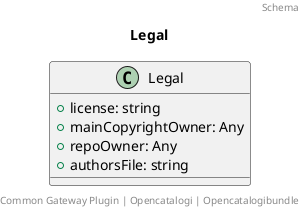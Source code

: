 @startuml
title: Legal
footer: Common Gateway Plugin | Opencatalogi | Opencatalogibundle 
header: Schema

class Legal {
  + license: string
  + mainCopyrightOwner: Any
  + repoOwner: Any
  + authorsFile: string
}
@enduml

